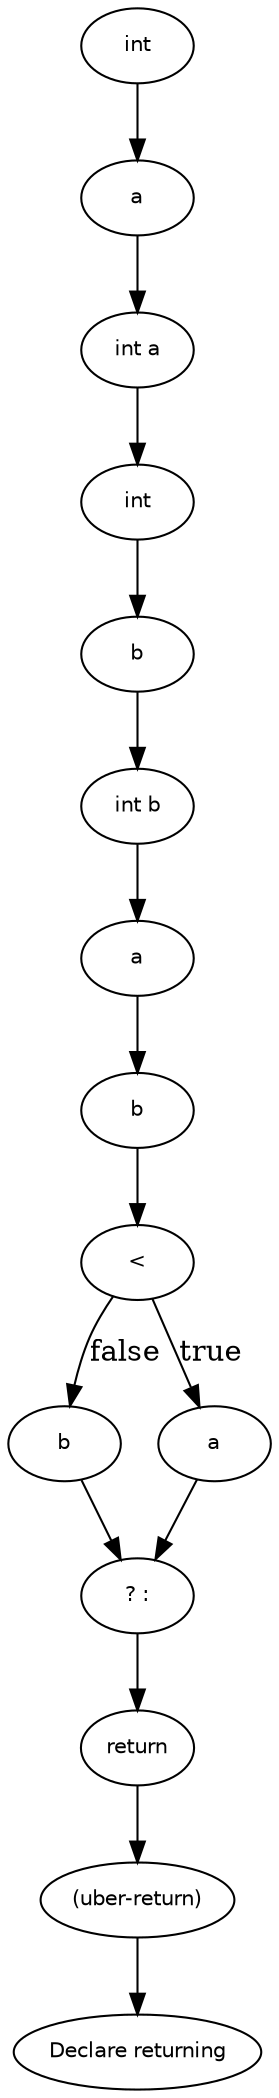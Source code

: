 digraph returning {
  9 [
    label = return,
    fontname = Helvetica,
    fontsize = 10
  ];
  8 [
    label = b,
    fontname = Helvetica,
    fontsize = 10
  ];
  7 [
    label = int,
    fontname = Helvetica,
    fontsize = 10
  ];
  15 [
    label = b,
    fontname = Helvetica,
    fontsize = 10
  ];
  6 [
    label = "int b",
    fontname = Helvetica,
    fontsize = 10
  ];
  14 [
    label = a,
    fontname = Helvetica,
    fontsize = 10
  ];
  5 [
    label = a,
    fontname = Helvetica,
    fontsize = 10
  ];
  4 [
    label = int,
    fontname = Helvetica,
    fontsize = 10
  ];
  13 [
    label = b,
    fontname = Helvetica,
    fontsize = 10
  ];
  3 [
    label = "int a",
    fontname = Helvetica,
    fontsize = 10
  ];
  12 [
    label = a,
    fontname = Helvetica,
    fontsize = 10
  ];
  2 [
    label = "(uber-return)",
    fontname = Helvetica,
    fontsize = 10
  ];
  11 [
    label = "<",
    fontname = Helvetica,
    fontsize = 10
  ];
  10 [
    label = "? :",
    fontname = Helvetica,
    fontsize = 10
  ];
  0 [
    label = "Declare returning",
    fontname = Helvetica,
    fontsize = 10
  ];
  3 -> 7 [
    label = ""
  ];
  10 -> 9 [
    label = ""
  ];
  15 -> 10 [
    label = ""
  ];
  12 -> 13 [
    label = ""
  ];
  2 -> 0 [
    label = ""
  ];
  5 -> 3 [
    label = ""
  ];
  8 -> 6 [
    label = ""
  ];
  7 -> 8 [
    label = ""
  ];
  14 -> 10 [
    label = ""
  ];
  11 -> 15 [
    label = false
  ];
  6 -> 12 [
    label = ""
  ];
  9 -> 2 [
    label = ""
  ];
  11 -> 14 [
    label = true
  ];
  13 -> 11 [
    label = ""
  ];
  4 -> 5 [
    label = ""
  ];
}
